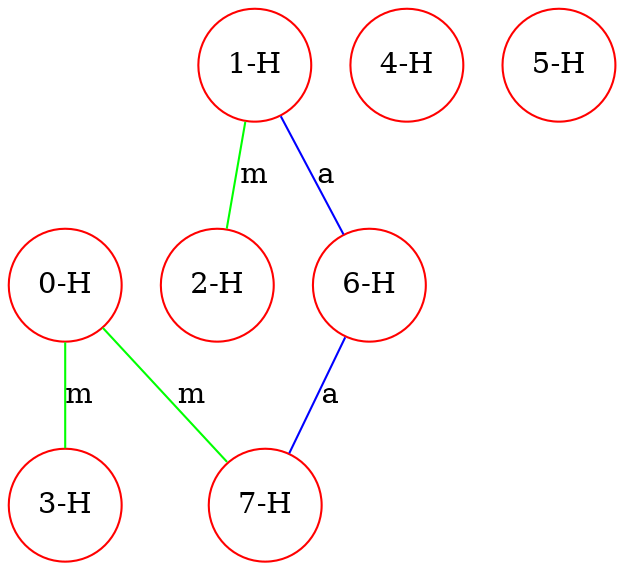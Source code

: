 graph ProteinGraph {
    0 [label="0-H" shape=circle color=red];
    1 [label="1-H" shape=circle color=red];
    2 [label="2-H" shape=circle color=red];
    3 [label="3-H" shape=circle color=red];
    4 [label="4-H" shape=circle color=red];
    5 [label="5-H" shape=circle color=red];
    6 [label="6-H" shape=circle color=red];
    7 [label="7-H" shape=circle color=red];
    0 -- 3 [label="m" color=green];
    0 -- 7 [label="m" color=green];
    1 -- 2 [label="m" color=green];
    1 -- 6 [label="a" color=blue];
    6 -- 7 [label="a" color=blue];
}
